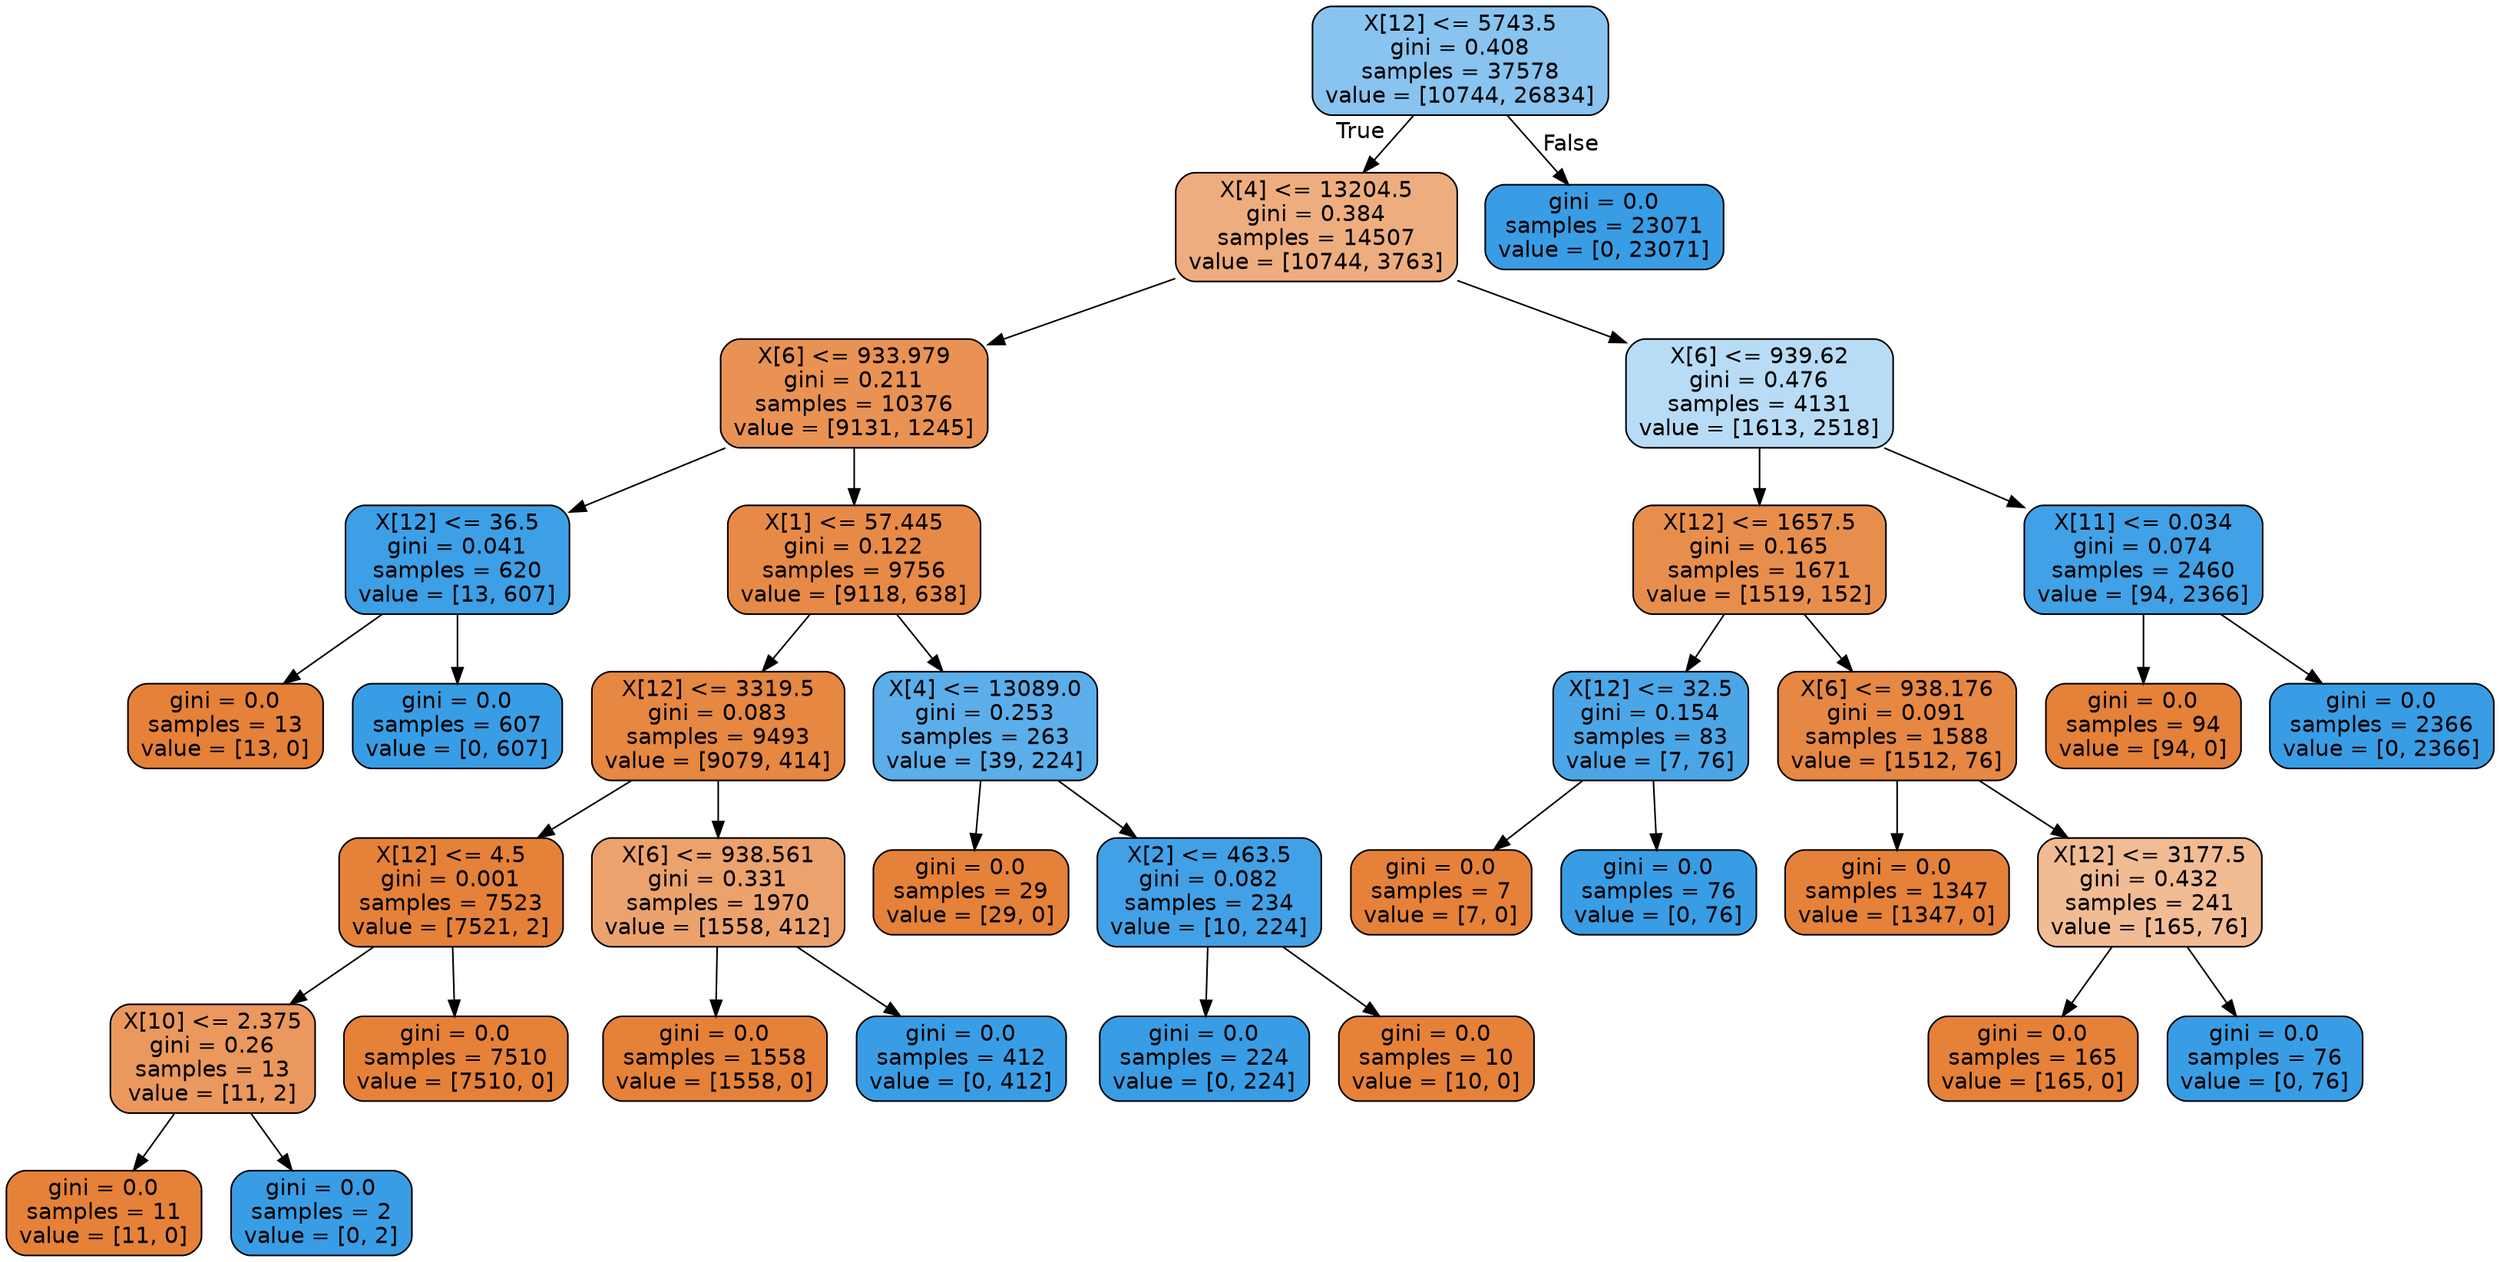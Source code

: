 digraph Tree {
node [shape=box, style="filled, rounded", color="black", fontname="helvetica"] ;
edge [fontname="helvetica"] ;
0 [label="X[12] <= 5743.5\ngini = 0.408\nsamples = 37578\nvalue = [10744, 26834]", fillcolor="#88c4ef"] ;
1 [label="X[4] <= 13204.5\ngini = 0.384\nsamples = 14507\nvalue = [10744, 3763]", fillcolor="#eead7e"] ;
0 -> 1 [labeldistance=2.5, labelangle=45, headlabel="True"] ;
2 [label="X[6] <= 933.979\ngini = 0.211\nsamples = 10376\nvalue = [9131, 1245]", fillcolor="#e99254"] ;
1 -> 2 ;
3 [label="X[12] <= 36.5\ngini = 0.041\nsamples = 620\nvalue = [13, 607]", fillcolor="#3d9fe6"] ;
2 -> 3 ;
4 [label="gini = 0.0\nsamples = 13\nvalue = [13, 0]", fillcolor="#e58139"] ;
3 -> 4 ;
5 [label="gini = 0.0\nsamples = 607\nvalue = [0, 607]", fillcolor="#399de5"] ;
3 -> 5 ;
6 [label="X[1] <= 57.445\ngini = 0.122\nsamples = 9756\nvalue = [9118, 638]", fillcolor="#e78a47"] ;
2 -> 6 ;
7 [label="X[12] <= 3319.5\ngini = 0.083\nsamples = 9493\nvalue = [9079, 414]", fillcolor="#e68742"] ;
6 -> 7 ;
8 [label="X[12] <= 4.5\ngini = 0.001\nsamples = 7523\nvalue = [7521, 2]", fillcolor="#e58139"] ;
7 -> 8 ;
9 [label="X[10] <= 2.375\ngini = 0.26\nsamples = 13\nvalue = [11, 2]", fillcolor="#ea985d"] ;
8 -> 9 ;
10 [label="gini = 0.0\nsamples = 11\nvalue = [11, 0]", fillcolor="#e58139"] ;
9 -> 10 ;
11 [label="gini = 0.0\nsamples = 2\nvalue = [0, 2]", fillcolor="#399de5"] ;
9 -> 11 ;
12 [label="gini = 0.0\nsamples = 7510\nvalue = [7510, 0]", fillcolor="#e58139"] ;
8 -> 12 ;
13 [label="X[6] <= 938.561\ngini = 0.331\nsamples = 1970\nvalue = [1558, 412]", fillcolor="#eca26d"] ;
7 -> 13 ;
14 [label="gini = 0.0\nsamples = 1558\nvalue = [1558, 0]", fillcolor="#e58139"] ;
13 -> 14 ;
15 [label="gini = 0.0\nsamples = 412\nvalue = [0, 412]", fillcolor="#399de5"] ;
13 -> 15 ;
16 [label="X[4] <= 13089.0\ngini = 0.253\nsamples = 263\nvalue = [39, 224]", fillcolor="#5baeea"] ;
6 -> 16 ;
17 [label="gini = 0.0\nsamples = 29\nvalue = [29, 0]", fillcolor="#e58139"] ;
16 -> 17 ;
18 [label="X[2] <= 463.5\ngini = 0.082\nsamples = 234\nvalue = [10, 224]", fillcolor="#42a1e6"] ;
16 -> 18 ;
19 [label="gini = 0.0\nsamples = 224\nvalue = [0, 224]", fillcolor="#399de5"] ;
18 -> 19 ;
20 [label="gini = 0.0\nsamples = 10\nvalue = [10, 0]", fillcolor="#e58139"] ;
18 -> 20 ;
21 [label="X[6] <= 939.62\ngini = 0.476\nsamples = 4131\nvalue = [1613, 2518]", fillcolor="#b8dcf6"] ;
1 -> 21 ;
22 [label="X[12] <= 1657.5\ngini = 0.165\nsamples = 1671\nvalue = [1519, 152]", fillcolor="#e88e4d"] ;
21 -> 22 ;
23 [label="X[12] <= 32.5\ngini = 0.154\nsamples = 83\nvalue = [7, 76]", fillcolor="#4ba6e7"] ;
22 -> 23 ;
24 [label="gini = 0.0\nsamples = 7\nvalue = [7, 0]", fillcolor="#e58139"] ;
23 -> 24 ;
25 [label="gini = 0.0\nsamples = 76\nvalue = [0, 76]", fillcolor="#399de5"] ;
23 -> 25 ;
26 [label="X[6] <= 938.176\ngini = 0.091\nsamples = 1588\nvalue = [1512, 76]", fillcolor="#e68743"] ;
22 -> 26 ;
27 [label="gini = 0.0\nsamples = 1347\nvalue = [1347, 0]", fillcolor="#e58139"] ;
26 -> 27 ;
28 [label="X[12] <= 3177.5\ngini = 0.432\nsamples = 241\nvalue = [165, 76]", fillcolor="#f1bb94"] ;
26 -> 28 ;
29 [label="gini = 0.0\nsamples = 165\nvalue = [165, 0]", fillcolor="#e58139"] ;
28 -> 29 ;
30 [label="gini = 0.0\nsamples = 76\nvalue = [0, 76]", fillcolor="#399de5"] ;
28 -> 30 ;
31 [label="X[11] <= 0.034\ngini = 0.074\nsamples = 2460\nvalue = [94, 2366]", fillcolor="#41a1e6"] ;
21 -> 31 ;
32 [label="gini = 0.0\nsamples = 94\nvalue = [94, 0]", fillcolor="#e58139"] ;
31 -> 32 ;
33 [label="gini = 0.0\nsamples = 2366\nvalue = [0, 2366]", fillcolor="#399de5"] ;
31 -> 33 ;
34 [label="gini = 0.0\nsamples = 23071\nvalue = [0, 23071]", fillcolor="#399de5"] ;
0 -> 34 [labeldistance=2.5, labelangle=-45, headlabel="False"] ;
}